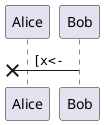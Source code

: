 {
  "sha1": "4yjtx6uhclmlmbkmnes4uevpk1hd01o",
  "insertion": {
    "when": "2024-05-30T20:48:20.614Z",
    "user": "plantuml@gmail.com"
  }
}
@startuml
participant Alice as a
participant Bob   as b

  [x<- b : ""  [x<-""

@enduml
